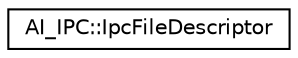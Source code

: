 digraph "Graphical Class Hierarchy"
{
 // LATEX_PDF_SIZE
  edge [fontname="Helvetica",fontsize="10",labelfontname="Helvetica",labelfontsize="10"];
  node [fontname="Helvetica",fontsize="10",shape=record];
  rankdir="LR";
  Node0 [label="AI_IPC::IpcFileDescriptor",height=0.2,width=0.4,color="black", fillcolor="white", style="filled",URL="$classAI__IPC_1_1IpcFileDescriptor.html",tooltip=" "];
}
